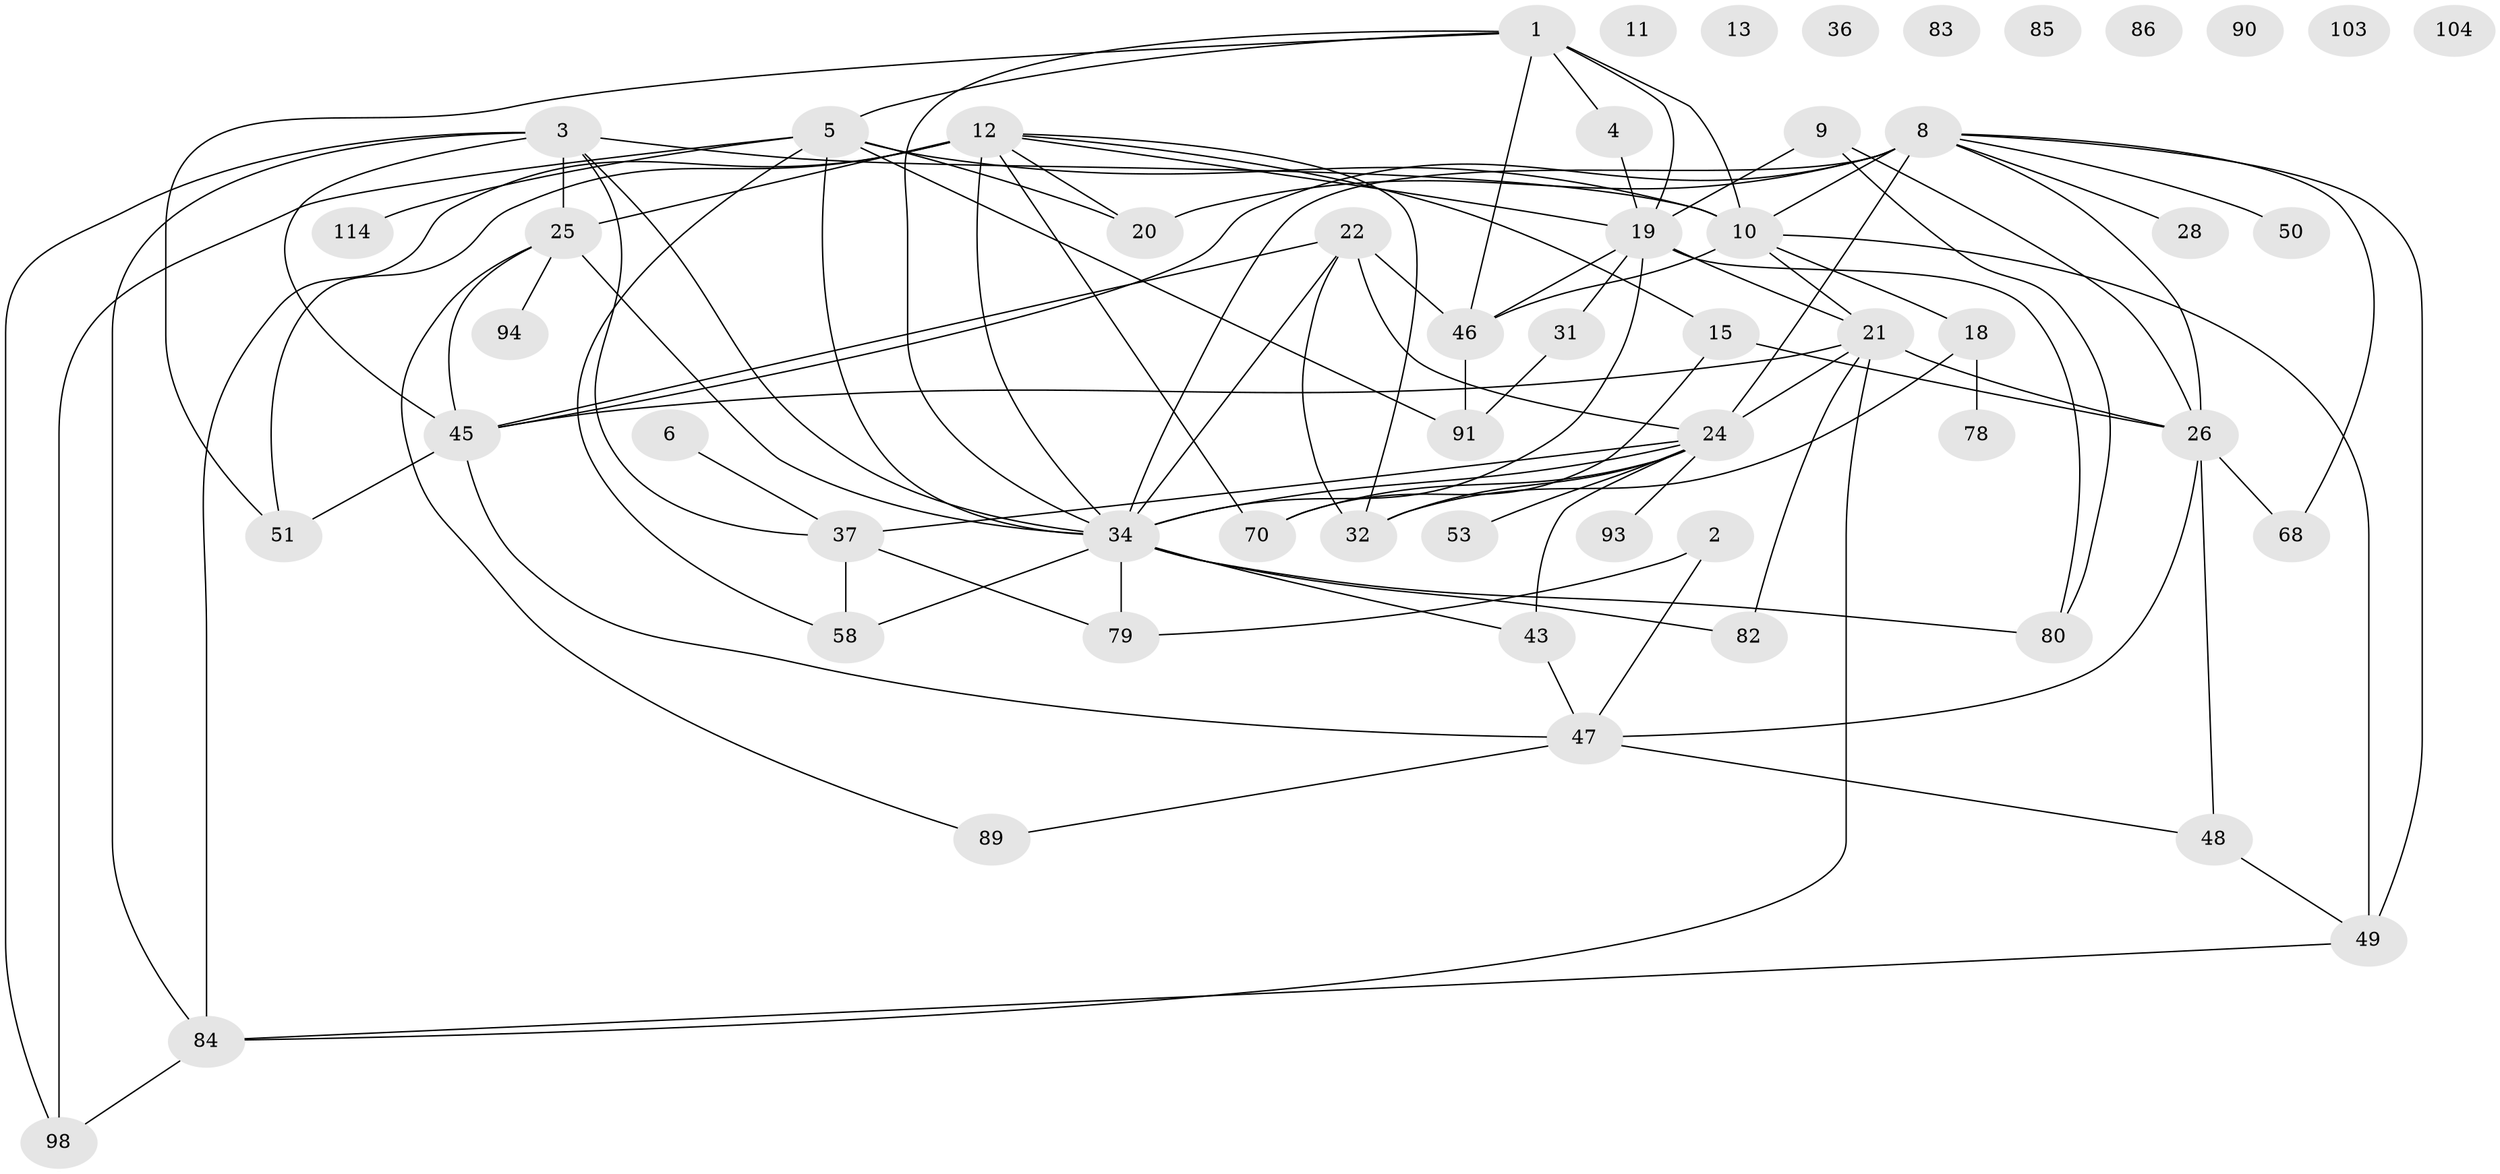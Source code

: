 // original degree distribution, {4: 0.1386861313868613, 1: 0.12408759124087591, 2: 0.2773722627737226, 3: 0.26277372262773724, 0: 0.051094890510948905, 5: 0.08029197080291971, 7: 0.029197080291970802, 6: 0.0364963503649635}
// Generated by graph-tools (version 1.1) at 2025/16/03/04/25 18:16:35]
// undirected, 56 vertices, 101 edges
graph export_dot {
graph [start="1"]
  node [color=gray90,style=filled];
  1 [super="+77+7+29"];
  2 [super="+123"];
  3 [super="+66"];
  4;
  5 [super="+72+14"];
  6;
  8 [super="+122+111+56+16"];
  9;
  10 [super="+27+134+115"];
  11;
  12 [super="+59+88+17+76+23"];
  13;
  15 [super="+67"];
  18 [super="+63"];
  19 [super="+30+137"];
  20;
  21 [super="+38+39"];
  22 [super="+42"];
  24 [super="+126+132+108+61"];
  25 [super="+35+40"];
  26 [super="+65"];
  28;
  31 [super="+69"];
  32 [super="+105"];
  34 [super="+54+62+55+52+73"];
  36 [super="+41"];
  37 [super="+87"];
  43 [super="+57"];
  45 [super="+71+96+112"];
  46 [super="+64"];
  47 [super="+74+95"];
  48 [super="+127+99+100"];
  49 [super="+131+97"];
  50 [super="+124"];
  51 [super="+116"];
  53;
  58;
  68;
  70 [super="+75"];
  78;
  79;
  80 [super="+92"];
  82 [super="+102+118"];
  83;
  84 [super="+119"];
  85;
  86;
  89;
  90 [super="+109+107"];
  91 [super="+128"];
  93;
  94;
  98 [super="+113"];
  103;
  104;
  114;
  1 -- 46;
  1 -- 5;
  1 -- 19;
  1 -- 4;
  1 -- 34;
  1 -- 10;
  1 -- 51;
  2 -- 79;
  2 -- 47;
  3 -- 98;
  3 -- 37;
  3 -- 25 [weight=2];
  3 -- 34;
  3 -- 84;
  3 -- 10;
  3 -- 45;
  4 -- 19;
  5 -- 114;
  5 -- 91;
  5 -- 98;
  5 -- 20;
  5 -- 58;
  5 -- 34 [weight=2];
  5 -- 10;
  6 -- 37;
  8 -- 50;
  8 -- 20;
  8 -- 34 [weight=2];
  8 -- 26;
  8 -- 24 [weight=2];
  8 -- 10 [weight=2];
  8 -- 49 [weight=2];
  8 -- 68;
  8 -- 28;
  8 -- 45;
  9 -- 80;
  9 -- 26;
  9 -- 19;
  10 -- 49;
  10 -- 18;
  10 -- 46;
  10 -- 21;
  12 -- 19;
  12 -- 20;
  12 -- 70;
  12 -- 34 [weight=3];
  12 -- 25;
  12 -- 84;
  12 -- 32;
  12 -- 51;
  12 -- 15;
  15 -- 26;
  15 -- 70;
  18 -- 32;
  18 -- 78;
  19 -- 21;
  19 -- 34 [weight=3];
  19 -- 80;
  19 -- 46;
  19 -- 31;
  21 -- 45;
  21 -- 26;
  21 -- 82;
  21 -- 84;
  21 -- 24;
  22 -- 24;
  22 -- 32;
  22 -- 34;
  22 -- 46;
  22 -- 45;
  24 -- 93;
  24 -- 53;
  24 -- 34;
  24 -- 37;
  24 -- 43;
  24 -- 70;
  24 -- 32;
  25 -- 89;
  25 -- 45;
  25 -- 94;
  25 -- 34;
  26 -- 48 [weight=2];
  26 -- 68;
  26 -- 47;
  31 -- 91;
  34 -- 58;
  34 -- 82;
  34 -- 79;
  34 -- 80;
  34 -- 43;
  37 -- 58;
  37 -- 79;
  43 -- 47;
  45 -- 47;
  45 -- 51;
  46 -- 91;
  47 -- 89;
  47 -- 48;
  48 -- 49;
  49 -- 84;
  84 -- 98;
}

